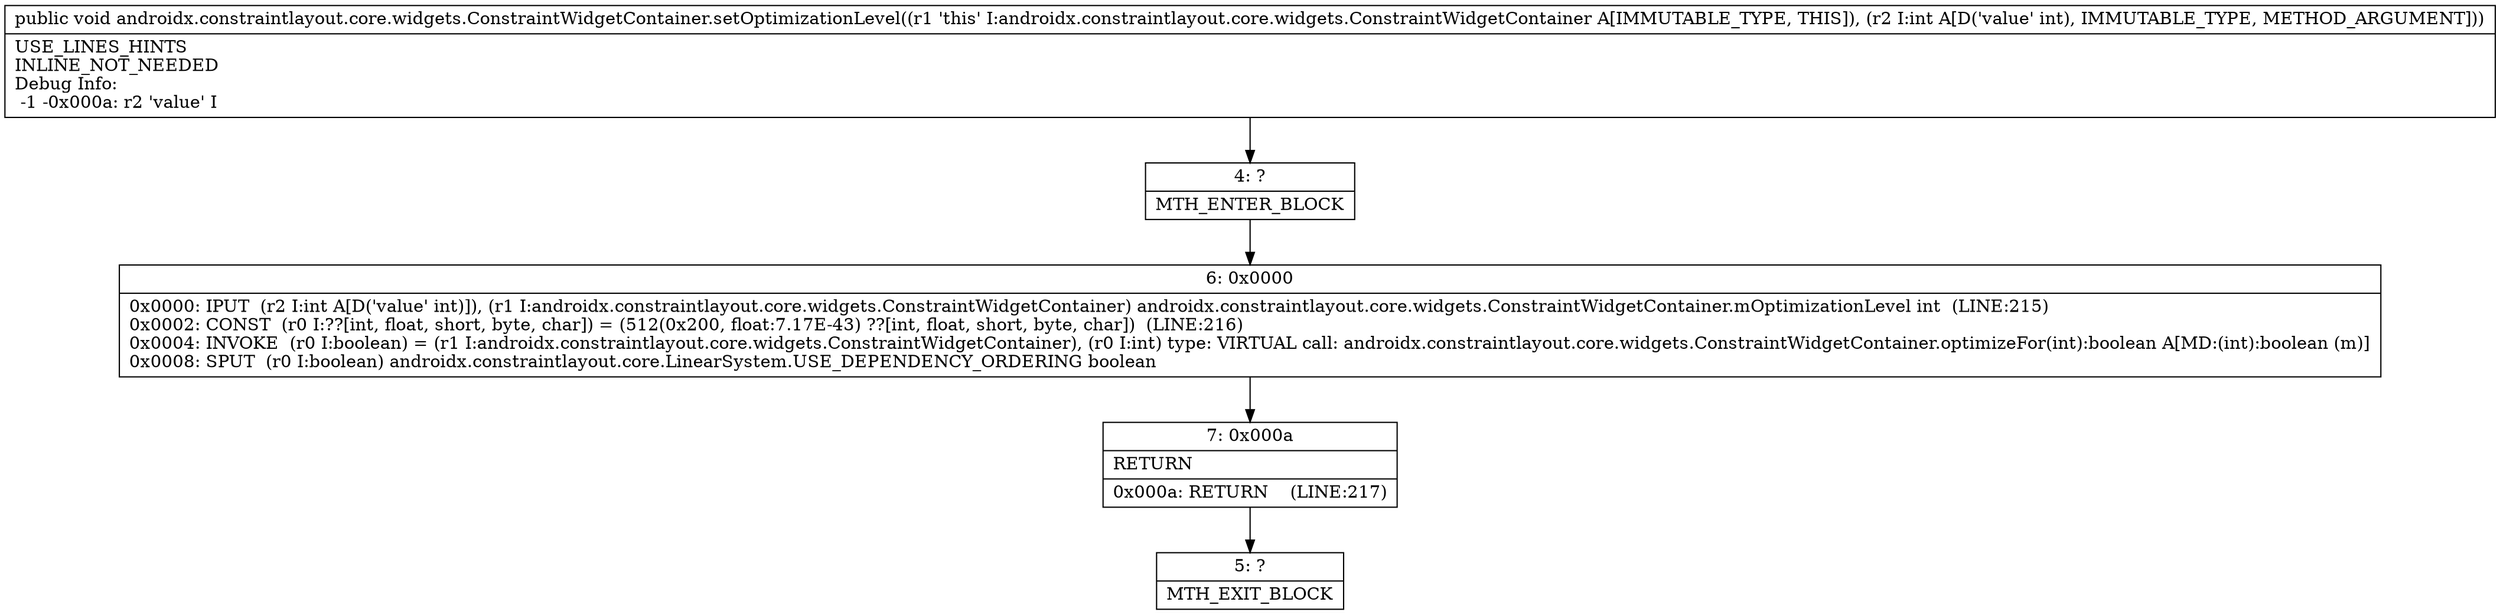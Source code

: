 digraph "CFG forandroidx.constraintlayout.core.widgets.ConstraintWidgetContainer.setOptimizationLevel(I)V" {
Node_4 [shape=record,label="{4\:\ ?|MTH_ENTER_BLOCK\l}"];
Node_6 [shape=record,label="{6\:\ 0x0000|0x0000: IPUT  (r2 I:int A[D('value' int)]), (r1 I:androidx.constraintlayout.core.widgets.ConstraintWidgetContainer) androidx.constraintlayout.core.widgets.ConstraintWidgetContainer.mOptimizationLevel int  (LINE:215)\l0x0002: CONST  (r0 I:??[int, float, short, byte, char]) = (512(0x200, float:7.17E\-43) ??[int, float, short, byte, char])  (LINE:216)\l0x0004: INVOKE  (r0 I:boolean) = (r1 I:androidx.constraintlayout.core.widgets.ConstraintWidgetContainer), (r0 I:int) type: VIRTUAL call: androidx.constraintlayout.core.widgets.ConstraintWidgetContainer.optimizeFor(int):boolean A[MD:(int):boolean (m)]\l0x0008: SPUT  (r0 I:boolean) androidx.constraintlayout.core.LinearSystem.USE_DEPENDENCY_ORDERING boolean \l}"];
Node_7 [shape=record,label="{7\:\ 0x000a|RETURN\l|0x000a: RETURN    (LINE:217)\l}"];
Node_5 [shape=record,label="{5\:\ ?|MTH_EXIT_BLOCK\l}"];
MethodNode[shape=record,label="{public void androidx.constraintlayout.core.widgets.ConstraintWidgetContainer.setOptimizationLevel((r1 'this' I:androidx.constraintlayout.core.widgets.ConstraintWidgetContainer A[IMMUTABLE_TYPE, THIS]), (r2 I:int A[D('value' int), IMMUTABLE_TYPE, METHOD_ARGUMENT]))  | USE_LINES_HINTS\lINLINE_NOT_NEEDED\lDebug Info:\l  \-1 \-0x000a: r2 'value' I\l}"];
MethodNode -> Node_4;Node_4 -> Node_6;
Node_6 -> Node_7;
Node_7 -> Node_5;
}

